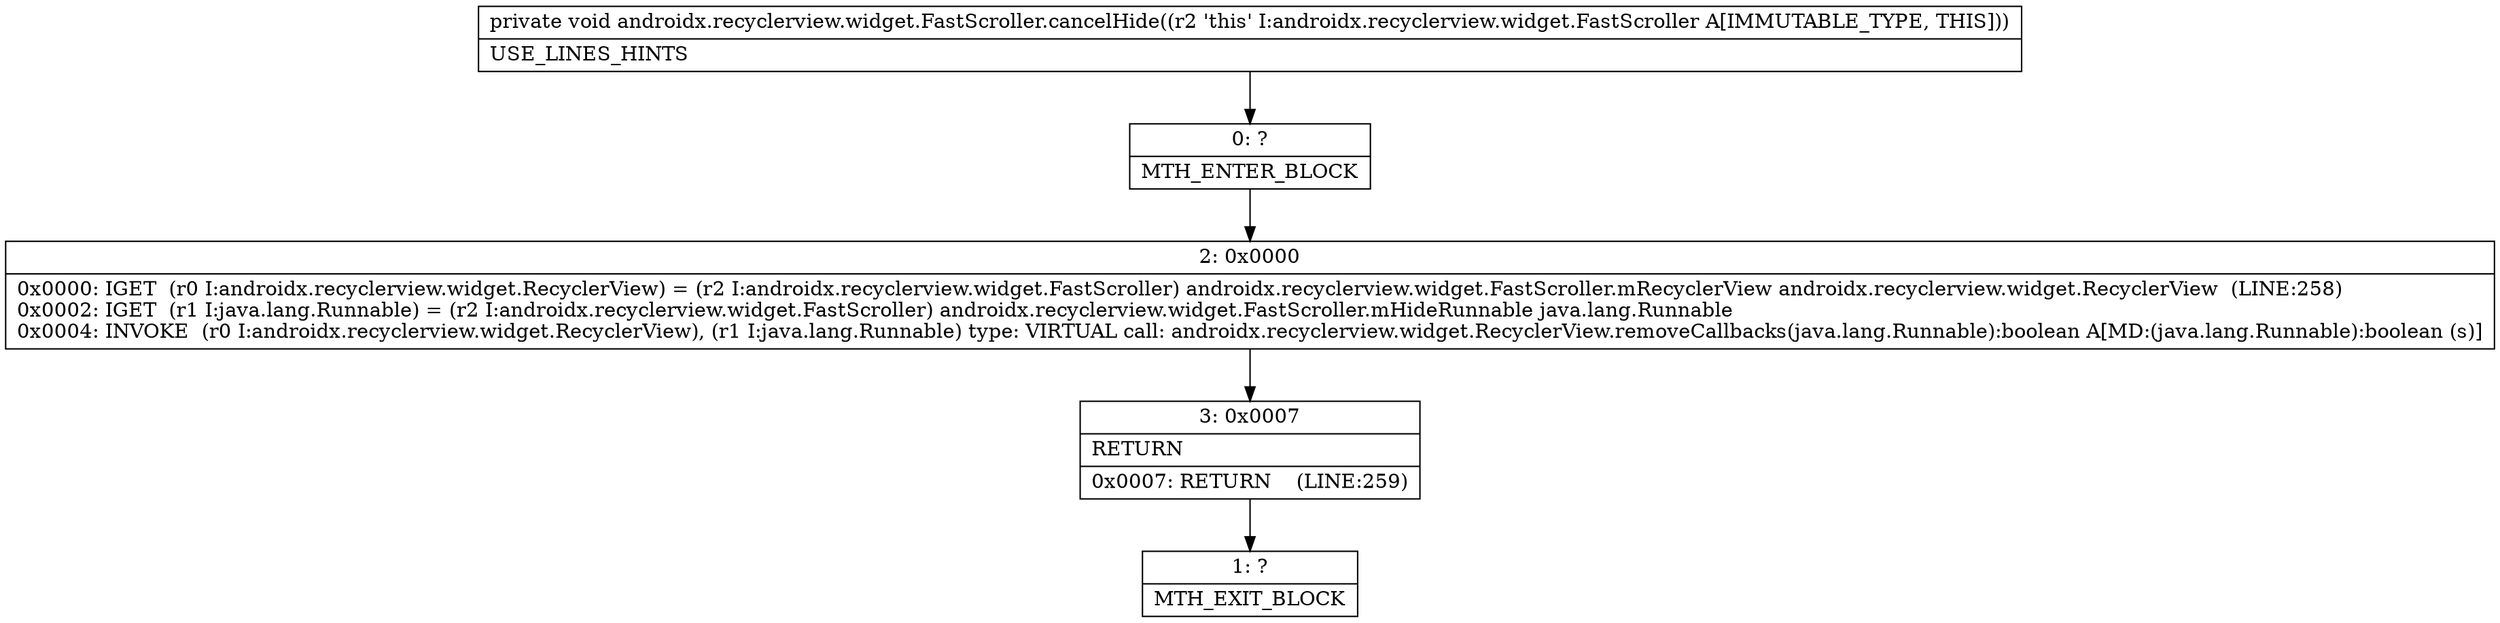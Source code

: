 digraph "CFG forandroidx.recyclerview.widget.FastScroller.cancelHide()V" {
Node_0 [shape=record,label="{0\:\ ?|MTH_ENTER_BLOCK\l}"];
Node_2 [shape=record,label="{2\:\ 0x0000|0x0000: IGET  (r0 I:androidx.recyclerview.widget.RecyclerView) = (r2 I:androidx.recyclerview.widget.FastScroller) androidx.recyclerview.widget.FastScroller.mRecyclerView androidx.recyclerview.widget.RecyclerView  (LINE:258)\l0x0002: IGET  (r1 I:java.lang.Runnable) = (r2 I:androidx.recyclerview.widget.FastScroller) androidx.recyclerview.widget.FastScroller.mHideRunnable java.lang.Runnable \l0x0004: INVOKE  (r0 I:androidx.recyclerview.widget.RecyclerView), (r1 I:java.lang.Runnable) type: VIRTUAL call: androidx.recyclerview.widget.RecyclerView.removeCallbacks(java.lang.Runnable):boolean A[MD:(java.lang.Runnable):boolean (s)]\l}"];
Node_3 [shape=record,label="{3\:\ 0x0007|RETURN\l|0x0007: RETURN    (LINE:259)\l}"];
Node_1 [shape=record,label="{1\:\ ?|MTH_EXIT_BLOCK\l}"];
MethodNode[shape=record,label="{private void androidx.recyclerview.widget.FastScroller.cancelHide((r2 'this' I:androidx.recyclerview.widget.FastScroller A[IMMUTABLE_TYPE, THIS]))  | USE_LINES_HINTS\l}"];
MethodNode -> Node_0;Node_0 -> Node_2;
Node_2 -> Node_3;
Node_3 -> Node_1;
}

